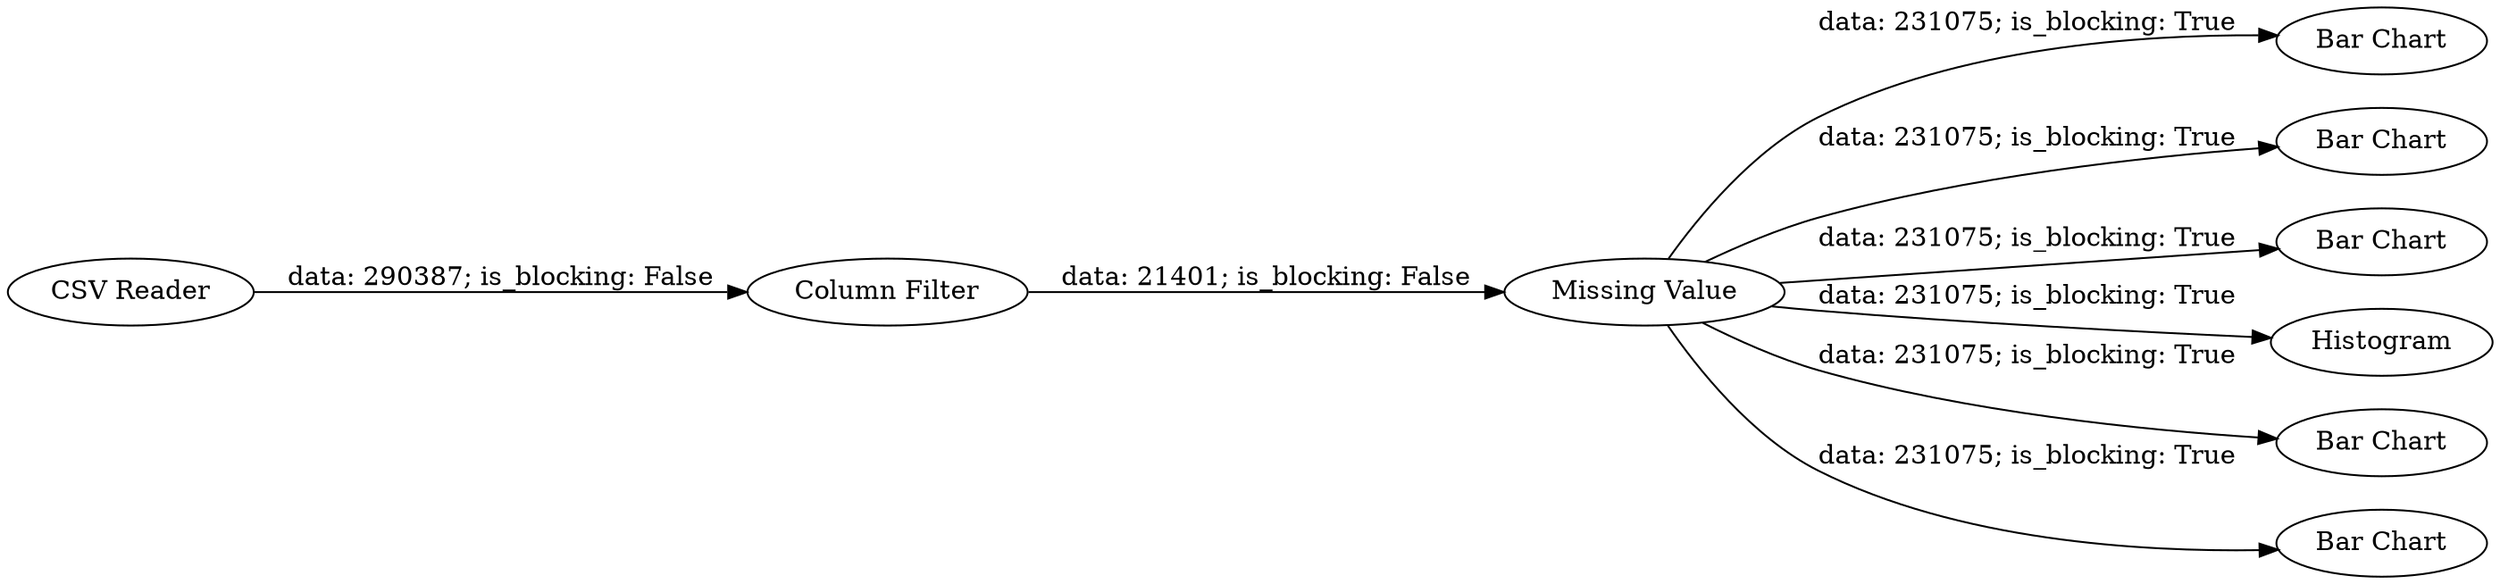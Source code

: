 digraph {
	"3907293233189664022_4" [label="Bar Chart"]
	"3907293233189664022_5" [label="Bar Chart"]
	"3907293233189664022_6" [label="Bar Chart"]
	"3907293233189664022_1" [label="CSV Reader"]
	"3907293233189664022_8" [label=Histogram]
	"3907293233189664022_9" [label="Bar Chart"]
	"3907293233189664022_2" [label="Column Filter"]
	"3907293233189664022_7" [label="Bar Chart"]
	"3907293233189664022_3" [label="Missing Value"]
	"3907293233189664022_3" -> "3907293233189664022_5" [label="data: 231075; is_blocking: True"]
	"3907293233189664022_3" -> "3907293233189664022_9" [label="data: 231075; is_blocking: True"]
	"3907293233189664022_3" -> "3907293233189664022_8" [label="data: 231075; is_blocking: True"]
	"3907293233189664022_3" -> "3907293233189664022_4" [label="data: 231075; is_blocking: True"]
	"3907293233189664022_3" -> "3907293233189664022_6" [label="data: 231075; is_blocking: True"]
	"3907293233189664022_1" -> "3907293233189664022_2" [label="data: 290387; is_blocking: False"]
	"3907293233189664022_3" -> "3907293233189664022_7" [label="data: 231075; is_blocking: True"]
	"3907293233189664022_2" -> "3907293233189664022_3" [label="data: 21401; is_blocking: False"]
	rankdir=LR
}

